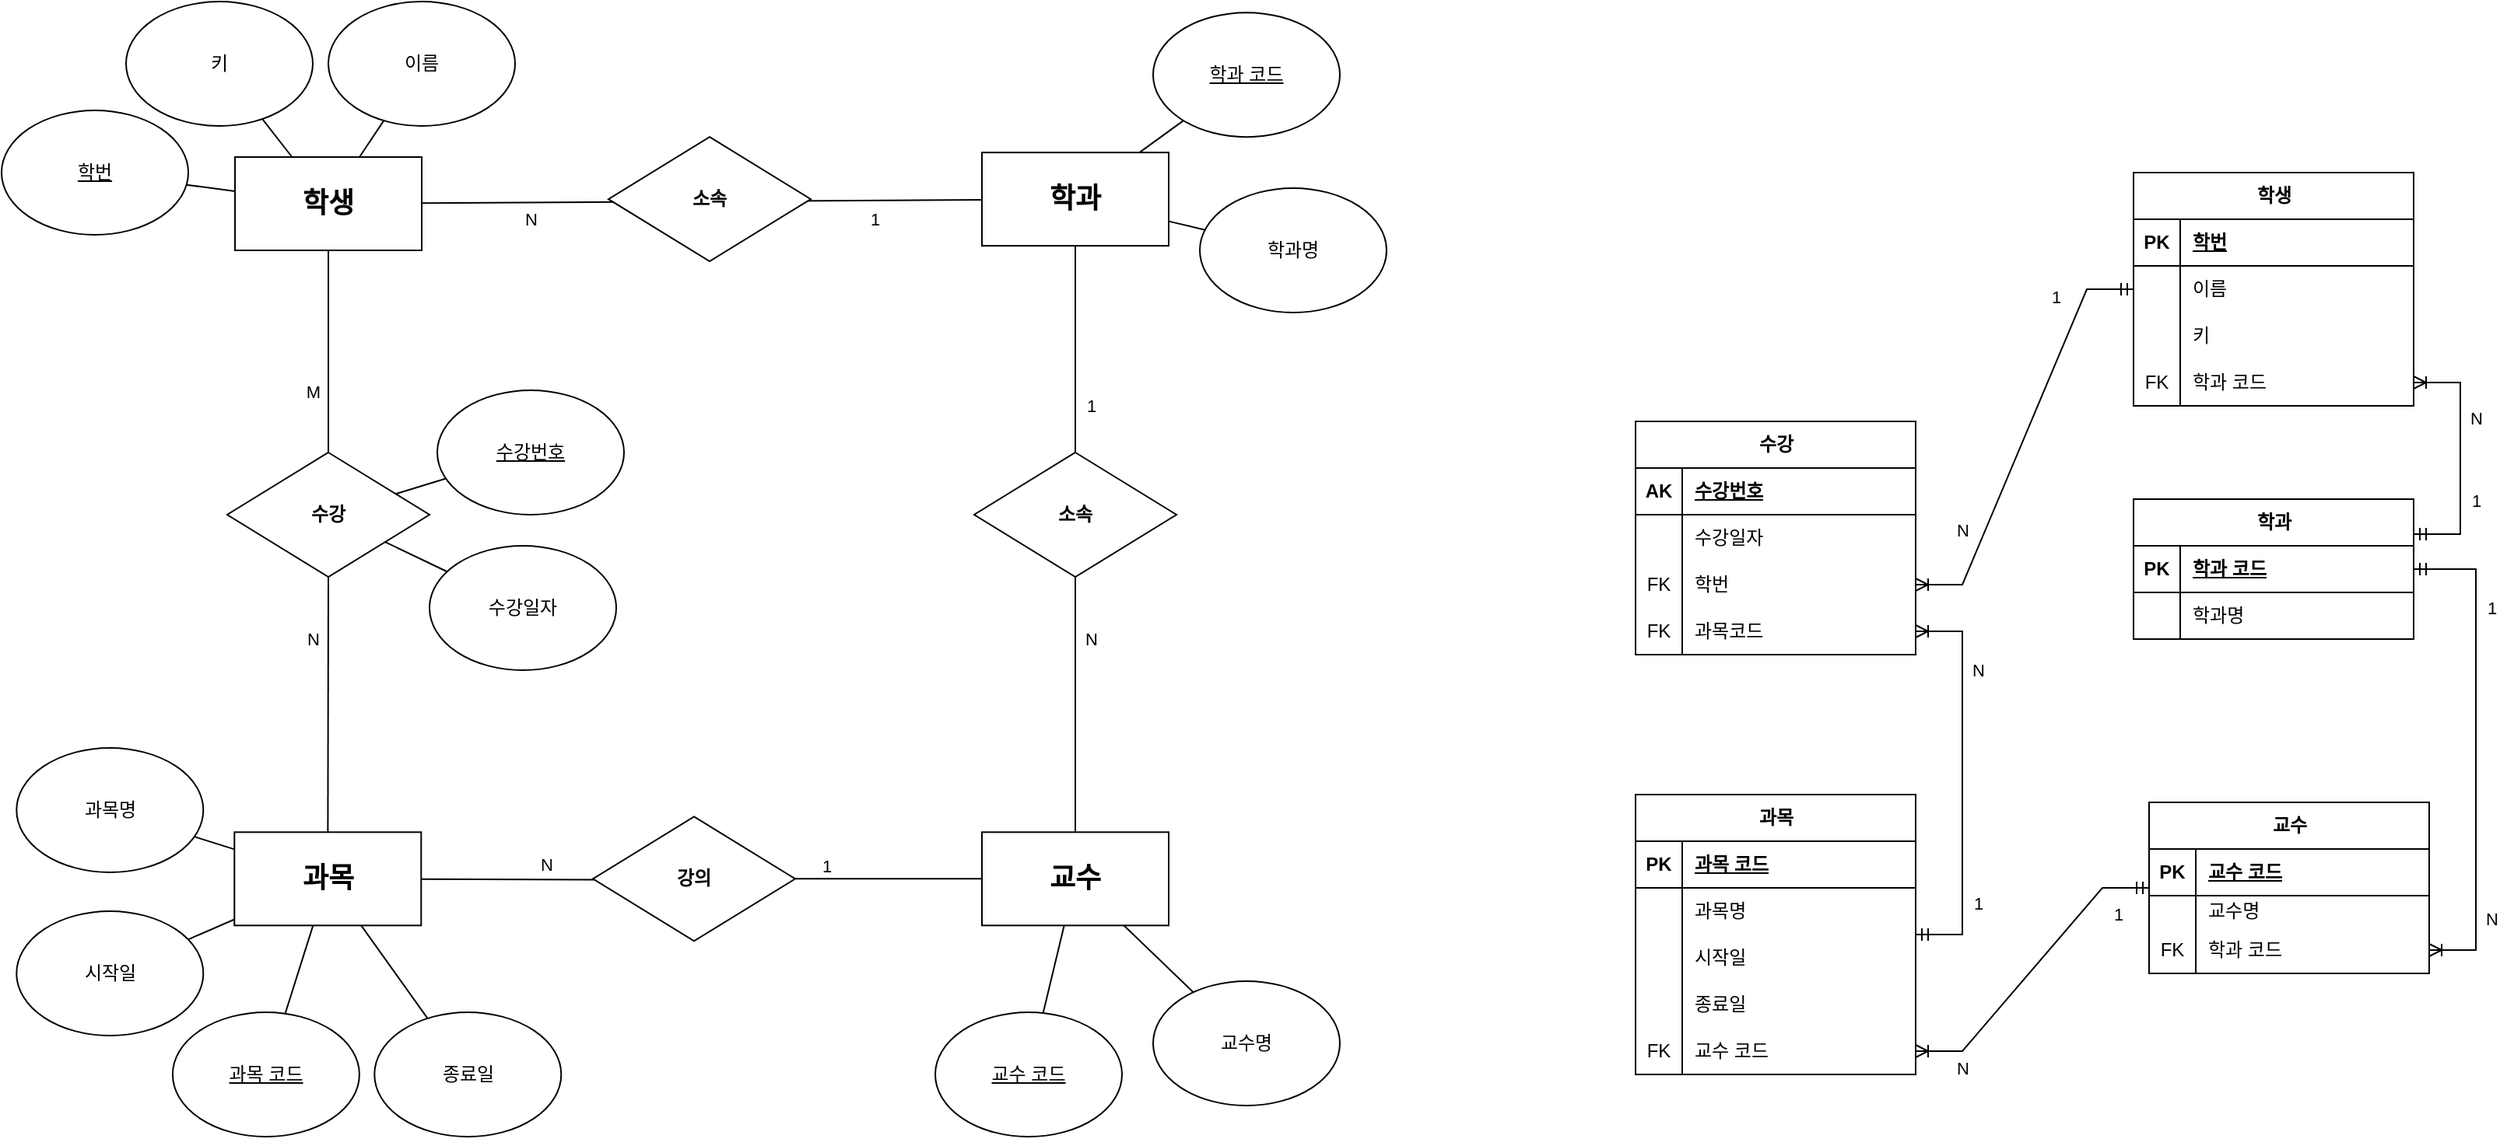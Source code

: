 <mxfile version="24.7.6">
  <diagram name="페이지-1" id="83GC1w8MgFMCjgwKVQFT">
    <mxGraphModel dx="1518" dy="624" grid="1" gridSize="10" guides="1" tooltips="1" connect="1" arrows="1" fold="1" page="1" pageScale="1" pageWidth="827" pageHeight="1169" math="0" shadow="0">
      <root>
        <mxCell id="0" />
        <mxCell id="1" parent="0" />
        <mxCell id="YH_M3BZSM9CLwfhRZ6Us-3" value="&lt;font style=&quot;font-size: 18px;&quot;&gt;&lt;b&gt;학생&lt;/b&gt;&lt;/font&gt;" style="rounded=0;whiteSpace=wrap;html=1;" vertex="1" parent="1">
          <mxGeometry x="150" y="160" width="120" height="60" as="geometry" />
        </mxCell>
        <mxCell id="YH_M3BZSM9CLwfhRZ6Us-4" value="&lt;font style=&quot;font-size: 18px;&quot;&gt;&lt;b&gt;학과&lt;/b&gt;&lt;/font&gt;" style="rounded=0;whiteSpace=wrap;html=1;" vertex="1" parent="1">
          <mxGeometry x="630" y="157.08" width="120" height="60" as="geometry" />
        </mxCell>
        <mxCell id="YH_M3BZSM9CLwfhRZ6Us-5" value="&lt;font style=&quot;font-size: 18px;&quot;&gt;&lt;b&gt;교수&lt;/b&gt;&lt;/font&gt;" style="rounded=0;whiteSpace=wrap;html=1;" vertex="1" parent="1">
          <mxGeometry x="630" y="594.17" width="120" height="60" as="geometry" />
        </mxCell>
        <mxCell id="YH_M3BZSM9CLwfhRZ6Us-6" value="&lt;font style=&quot;font-size: 18px;&quot;&gt;&lt;b&gt;과목&lt;/b&gt;&lt;/font&gt;" style="rounded=0;whiteSpace=wrap;html=1;" vertex="1" parent="1">
          <mxGeometry x="149.64" y="594.17" width="120" height="60" as="geometry" />
        </mxCell>
        <mxCell id="YH_M3BZSM9CLwfhRZ6Us-8" value="&lt;u&gt;학번&lt;/u&gt;" style="ellipse;whiteSpace=wrap;html=1;" vertex="1" parent="1">
          <mxGeometry y="130" width="120" height="80" as="geometry" />
        </mxCell>
        <mxCell id="YH_M3BZSM9CLwfhRZ6Us-9" value="이름" style="ellipse;whiteSpace=wrap;html=1;" vertex="1" parent="1">
          <mxGeometry x="210" y="60" width="120" height="80" as="geometry" />
        </mxCell>
        <mxCell id="YH_M3BZSM9CLwfhRZ6Us-10" value="키" style="ellipse;whiteSpace=wrap;html=1;" vertex="1" parent="1">
          <mxGeometry x="80" y="60" width="120" height="80" as="geometry" />
        </mxCell>
        <mxCell id="YH_M3BZSM9CLwfhRZ6Us-12" value="" style="endArrow=none;html=1;rounded=0;" edge="1" parent="1" source="YH_M3BZSM9CLwfhRZ6Us-3" target="YH_M3BZSM9CLwfhRZ6Us-10">
          <mxGeometry width="50" height="50" relative="1" as="geometry">
            <mxPoint x="380.44" y="240.47" as="sourcePoint" />
            <mxPoint x="359.563" y="150.005" as="targetPoint" />
          </mxGeometry>
        </mxCell>
        <mxCell id="YH_M3BZSM9CLwfhRZ6Us-14" value="" style="endArrow=none;html=1;rounded=0;" edge="1" parent="1" source="YH_M3BZSM9CLwfhRZ6Us-3" target="YH_M3BZSM9CLwfhRZ6Us-9">
          <mxGeometry width="50" height="50" relative="1" as="geometry">
            <mxPoint x="290" y="199" as="sourcePoint" />
            <mxPoint x="332" y="191" as="targetPoint" />
          </mxGeometry>
        </mxCell>
        <mxCell id="YH_M3BZSM9CLwfhRZ6Us-15" value="" style="endArrow=none;html=1;rounded=0;" edge="1" parent="1" source="YH_M3BZSM9CLwfhRZ6Us-3" target="YH_M3BZSM9CLwfhRZ6Us-8">
          <mxGeometry width="50" height="50" relative="1" as="geometry">
            <mxPoint x="300" y="209" as="sourcePoint" />
            <mxPoint x="342" y="201" as="targetPoint" />
          </mxGeometry>
        </mxCell>
        <mxCell id="YH_M3BZSM9CLwfhRZ6Us-16" value="학과명" style="ellipse;whiteSpace=wrap;html=1;" vertex="1" parent="1">
          <mxGeometry x="770" y="180" width="120" height="80" as="geometry" />
        </mxCell>
        <mxCell id="YH_M3BZSM9CLwfhRZ6Us-17" value="&lt;u&gt;학과 코드&lt;/u&gt;" style="ellipse;whiteSpace=wrap;html=1;" vertex="1" parent="1">
          <mxGeometry x="740" y="67.08" width="120" height="80" as="geometry" />
        </mxCell>
        <mxCell id="YH_M3BZSM9CLwfhRZ6Us-18" value="" style="endArrow=none;html=1;rounded=0;" edge="1" parent="1" source="YH_M3BZSM9CLwfhRZ6Us-4" target="YH_M3BZSM9CLwfhRZ6Us-17">
          <mxGeometry width="50" height="50" relative="1" as="geometry">
            <mxPoint x="490" y="297.08" as="sourcePoint" />
            <mxPoint x="540" y="247.08" as="targetPoint" />
          </mxGeometry>
        </mxCell>
        <mxCell id="YH_M3BZSM9CLwfhRZ6Us-19" value="" style="endArrow=none;html=1;rounded=0;" edge="1" parent="1" source="YH_M3BZSM9CLwfhRZ6Us-4" target="YH_M3BZSM9CLwfhRZ6Us-16">
          <mxGeometry width="50" height="50" relative="1" as="geometry">
            <mxPoint x="490" y="297.08" as="sourcePoint" />
            <mxPoint x="540" y="247.08" as="targetPoint" />
          </mxGeometry>
        </mxCell>
        <mxCell id="YH_M3BZSM9CLwfhRZ6Us-22" value="교수명" style="ellipse;whiteSpace=wrap;html=1;" vertex="1" parent="1">
          <mxGeometry x="740" y="690" width="120" height="80" as="geometry" />
        </mxCell>
        <mxCell id="YH_M3BZSM9CLwfhRZ6Us-23" value="&lt;u&gt;교수 코드&lt;/u&gt;" style="ellipse;whiteSpace=wrap;html=1;" vertex="1" parent="1">
          <mxGeometry x="600" y="710" width="120" height="80" as="geometry" />
        </mxCell>
        <mxCell id="YH_M3BZSM9CLwfhRZ6Us-26" value="종료일" style="ellipse;whiteSpace=wrap;html=1;" vertex="1" parent="1">
          <mxGeometry x="239.64" y="710" width="120" height="80" as="geometry" />
        </mxCell>
        <mxCell id="YH_M3BZSM9CLwfhRZ6Us-27" value="시작일" style="ellipse;whiteSpace=wrap;html=1;" vertex="1" parent="1">
          <mxGeometry x="9.64" y="645" width="120" height="80" as="geometry" />
        </mxCell>
        <mxCell id="YH_M3BZSM9CLwfhRZ6Us-28" value="&lt;u&gt;과목 코드&lt;/u&gt;" style="ellipse;whiteSpace=wrap;html=1;" vertex="1" parent="1">
          <mxGeometry x="109.95" y="710" width="120" height="80" as="geometry" />
        </mxCell>
        <mxCell id="YH_M3BZSM9CLwfhRZ6Us-29" value="과목명" style="ellipse;whiteSpace=wrap;html=1;" vertex="1" parent="1">
          <mxGeometry x="9.64" y="540" width="120" height="80" as="geometry" />
        </mxCell>
        <mxCell id="YH_M3BZSM9CLwfhRZ6Us-30" value="" style="endArrow=none;html=1;rounded=0;" edge="1" parent="1" source="YH_M3BZSM9CLwfhRZ6Us-6" target="YH_M3BZSM9CLwfhRZ6Us-28">
          <mxGeometry width="50" height="50" relative="1" as="geometry">
            <mxPoint x="65.95" y="625" as="sourcePoint" />
            <mxPoint x="115.95" y="575" as="targetPoint" />
          </mxGeometry>
        </mxCell>
        <mxCell id="YH_M3BZSM9CLwfhRZ6Us-32" value="" style="endArrow=none;html=1;rounded=0;" edge="1" parent="1" source="YH_M3BZSM9CLwfhRZ6Us-26" target="YH_M3BZSM9CLwfhRZ6Us-6">
          <mxGeometry width="50" height="50" relative="1" as="geometry">
            <mxPoint x="235.95" y="615" as="sourcePoint" />
            <mxPoint x="235.95" y="595" as="targetPoint" />
          </mxGeometry>
        </mxCell>
        <mxCell id="YH_M3BZSM9CLwfhRZ6Us-33" value="" style="endArrow=none;html=1;rounded=0;" edge="1" parent="1" source="YH_M3BZSM9CLwfhRZ6Us-27" target="YH_M3BZSM9CLwfhRZ6Us-6">
          <mxGeometry width="50" height="50" relative="1" as="geometry">
            <mxPoint x="245.95" y="625" as="sourcePoint" />
            <mxPoint x="245.95" y="605" as="targetPoint" />
          </mxGeometry>
        </mxCell>
        <mxCell id="YH_M3BZSM9CLwfhRZ6Us-34" value="" style="endArrow=none;html=1;rounded=0;" edge="1" parent="1" source="YH_M3BZSM9CLwfhRZ6Us-6" target="YH_M3BZSM9CLwfhRZ6Us-29">
          <mxGeometry width="50" height="50" relative="1" as="geometry">
            <mxPoint x="255.95" y="635" as="sourcePoint" />
            <mxPoint x="255.95" y="615" as="targetPoint" />
            <Array as="points" />
          </mxGeometry>
        </mxCell>
        <mxCell id="YH_M3BZSM9CLwfhRZ6Us-36" value="" style="endArrow=none;html=1;rounded=0;" edge="1" parent="1" source="YH_M3BZSM9CLwfhRZ6Us-22" target="YH_M3BZSM9CLwfhRZ6Us-5">
          <mxGeometry width="50" height="50" relative="1" as="geometry">
            <mxPoint x="785.69" y="744.67" as="sourcePoint" />
            <mxPoint x="748.69" y="721.67" as="targetPoint" />
          </mxGeometry>
        </mxCell>
        <mxCell id="YH_M3BZSM9CLwfhRZ6Us-37" value="" style="endArrow=none;html=1;rounded=0;" edge="1" parent="1" source="YH_M3BZSM9CLwfhRZ6Us-23" target="YH_M3BZSM9CLwfhRZ6Us-5">
          <mxGeometry width="50" height="50" relative="1" as="geometry">
            <mxPoint x="594.796" y="805.059" as="sourcePoint" />
            <mxPoint x="634.375" y="781.67" as="targetPoint" />
          </mxGeometry>
        </mxCell>
        <mxCell id="YH_M3BZSM9CLwfhRZ6Us-42" value="" style="endArrow=none;html=1;rounded=0;" edge="1" parent="1" source="YH_M3BZSM9CLwfhRZ6Us-3" target="YH_M3BZSM9CLwfhRZ6Us-4">
          <mxGeometry relative="1" as="geometry">
            <mxPoint x="390" y="210" as="sourcePoint" />
            <mxPoint x="550" y="210" as="targetPoint" />
          </mxGeometry>
        </mxCell>
        <mxCell id="YH_M3BZSM9CLwfhRZ6Us-43" value="1" style="edgeLabel;html=1;align=center;verticalAlign=middle;resizable=0;points=[];" vertex="1" connectable="0" parent="YH_M3BZSM9CLwfhRZ6Us-42">
          <mxGeometry x="0.402" y="-1" relative="1" as="geometry">
            <mxPoint x="38" y="11" as="offset" />
          </mxGeometry>
        </mxCell>
        <mxCell id="YH_M3BZSM9CLwfhRZ6Us-44" value="N" style="edgeLabel;html=1;align=center;verticalAlign=middle;resizable=0;points=[];" vertex="1" connectable="0" parent="YH_M3BZSM9CLwfhRZ6Us-42">
          <mxGeometry x="-0.483" relative="1" as="geometry">
            <mxPoint x="-23" y="11" as="offset" />
          </mxGeometry>
        </mxCell>
        <mxCell id="YH_M3BZSM9CLwfhRZ6Us-46" value="" style="endArrow=none;html=1;rounded=0;" edge="1" parent="1" source="YH_M3BZSM9CLwfhRZ6Us-76" target="YH_M3BZSM9CLwfhRZ6Us-4">
          <mxGeometry relative="1" as="geometry">
            <mxPoint x="390" y="290" as="sourcePoint" />
            <mxPoint x="550" y="290" as="targetPoint" />
          </mxGeometry>
        </mxCell>
        <mxCell id="YH_M3BZSM9CLwfhRZ6Us-48" value="1" style="edgeLabel;html=1;align=center;verticalAlign=middle;resizable=0;points=[];" vertex="1" connectable="0" parent="YH_M3BZSM9CLwfhRZ6Us-46">
          <mxGeometry x="0.521" y="-1" relative="1" as="geometry">
            <mxPoint x="9" y="71" as="offset" />
          </mxGeometry>
        </mxCell>
        <mxCell id="YH_M3BZSM9CLwfhRZ6Us-53" value="" style="endArrow=none;html=1;rounded=0;" edge="1" parent="1" source="YH_M3BZSM9CLwfhRZ6Us-77" target="YH_M3BZSM9CLwfhRZ6Us-5">
          <mxGeometry relative="1" as="geometry">
            <mxPoint x="330" y="450" as="sourcePoint" />
            <mxPoint x="490" y="450" as="targetPoint" />
          </mxGeometry>
        </mxCell>
        <mxCell id="YH_M3BZSM9CLwfhRZ6Us-54" value="N" style="edgeLabel;html=1;align=center;verticalAlign=middle;resizable=0;points=[];" vertex="1" connectable="0" parent="YH_M3BZSM9CLwfhRZ6Us-53">
          <mxGeometry x="0.664" y="1" relative="1" as="geometry">
            <mxPoint x="-260" y="-8" as="offset" />
          </mxGeometry>
        </mxCell>
        <mxCell id="YH_M3BZSM9CLwfhRZ6Us-60" value="" style="endArrow=none;html=1;rounded=0;" edge="1" parent="1" target="YH_M3BZSM9CLwfhRZ6Us-6">
          <mxGeometry relative="1" as="geometry">
            <mxPoint x="210" y="430.0" as="sourcePoint" />
            <mxPoint x="490" y="370" as="targetPoint" />
          </mxGeometry>
        </mxCell>
        <mxCell id="YH_M3BZSM9CLwfhRZ6Us-63" value="N" style="edgeLabel;html=1;align=center;verticalAlign=middle;resizable=0;points=[];" vertex="1" connectable="0" parent="YH_M3BZSM9CLwfhRZ6Us-60">
          <mxGeometry x="0.677" relative="1" as="geometry">
            <mxPoint x="-10" y="-98" as="offset" />
          </mxGeometry>
        </mxCell>
        <mxCell id="YH_M3BZSM9CLwfhRZ6Us-64" value="" style="endArrow=none;html=1;rounded=0;" edge="1" parent="1" source="YH_M3BZSM9CLwfhRZ6Us-3" target="YH_M3BZSM9CLwfhRZ6Us-75">
          <mxGeometry relative="1" as="geometry">
            <mxPoint x="210" y="220" as="sourcePoint" />
            <mxPoint x="210" y="370" as="targetPoint" />
          </mxGeometry>
        </mxCell>
        <mxCell id="YH_M3BZSM9CLwfhRZ6Us-65" value="M" style="edgeLabel;html=1;align=center;verticalAlign=middle;resizable=0;points=[];" vertex="1" connectable="0" parent="YH_M3BZSM9CLwfhRZ6Us-64">
          <mxGeometry x="-0.562" y="-2" relative="1" as="geometry">
            <mxPoint x="-8" y="62" as="offset" />
          </mxGeometry>
        </mxCell>
        <mxCell id="YH_M3BZSM9CLwfhRZ6Us-67" value="수강일자" style="ellipse;whiteSpace=wrap;html=1;" vertex="1" parent="1">
          <mxGeometry x="275" y="410" width="120" height="80" as="geometry" />
        </mxCell>
        <mxCell id="YH_M3BZSM9CLwfhRZ6Us-68" value="&lt;u&gt;수강번호&lt;/u&gt;" style="ellipse;whiteSpace=wrap;html=1;" vertex="1" parent="1">
          <mxGeometry x="280" y="310" width="120" height="80" as="geometry" />
        </mxCell>
        <mxCell id="YH_M3BZSM9CLwfhRZ6Us-69" value="" style="endArrow=none;html=1;rounded=0;" edge="1" parent="1" source="YH_M3BZSM9CLwfhRZ6Us-75" target="YH_M3BZSM9CLwfhRZ6Us-67">
          <mxGeometry relative="1" as="geometry">
            <mxPoint x="150" y="368.571" as="sourcePoint" />
            <mxPoint x="490" y="330" as="targetPoint" />
          </mxGeometry>
        </mxCell>
        <mxCell id="YH_M3BZSM9CLwfhRZ6Us-71" value="" style="endArrow=none;html=1;rounded=0;" edge="1" parent="1" source="YH_M3BZSM9CLwfhRZ6Us-75" target="YH_M3BZSM9CLwfhRZ6Us-68">
          <mxGeometry relative="1" as="geometry">
            <mxPoint x="270" y="368.571" as="sourcePoint" />
            <mxPoint x="490" y="330" as="targetPoint" />
          </mxGeometry>
        </mxCell>
        <mxCell id="YH_M3BZSM9CLwfhRZ6Us-72" value="&lt;b&gt;소속&lt;/b&gt;" style="rhombus;whiteSpace=wrap;html=1;" vertex="1" parent="1">
          <mxGeometry x="390" y="147.08" width="130" height="80" as="geometry" />
        </mxCell>
        <mxCell id="YH_M3BZSM9CLwfhRZ6Us-75" value="&lt;b&gt;수강&lt;/b&gt;" style="rhombus;whiteSpace=wrap;html=1;" vertex="1" parent="1">
          <mxGeometry x="145" y="350" width="130" height="80" as="geometry" />
        </mxCell>
        <mxCell id="YH_M3BZSM9CLwfhRZ6Us-78" value="" style="endArrow=none;html=1;rounded=0;" edge="1" parent="1" source="YH_M3BZSM9CLwfhRZ6Us-6">
          <mxGeometry relative="1" as="geometry">
            <mxPoint x="269.64" y="625" as="sourcePoint" />
            <mxPoint x="389.996" y="624.781" as="targetPoint" />
          </mxGeometry>
        </mxCell>
        <mxCell id="YH_M3BZSM9CLwfhRZ6Us-80" value="1" style="edgeLabel;html=1;align=center;verticalAlign=middle;resizable=0;points=[];" vertex="1" connectable="0" parent="YH_M3BZSM9CLwfhRZ6Us-78">
          <mxGeometry x="-0.554" y="2" relative="1" as="geometry">
            <mxPoint x="233" y="-7" as="offset" />
          </mxGeometry>
        </mxCell>
        <mxCell id="YH_M3BZSM9CLwfhRZ6Us-77" value="&lt;b&gt;강의&lt;/b&gt;" style="rhombus;whiteSpace=wrap;html=1;" vertex="1" parent="1">
          <mxGeometry x="380" y="584.17" width="130" height="80" as="geometry" />
        </mxCell>
        <mxCell id="YH_M3BZSM9CLwfhRZ6Us-81" value="" style="endArrow=none;html=1;rounded=0;" edge="1" parent="1" source="YH_M3BZSM9CLwfhRZ6Us-5" target="YH_M3BZSM9CLwfhRZ6Us-76">
          <mxGeometry relative="1" as="geometry">
            <mxPoint x="690" y="594" as="sourcePoint" />
            <mxPoint x="690" y="217" as="targetPoint" />
          </mxGeometry>
        </mxCell>
        <mxCell id="YH_M3BZSM9CLwfhRZ6Us-82" value="N" style="edgeLabel;html=1;align=center;verticalAlign=middle;resizable=0;points=[];" vertex="1" connectable="0" parent="YH_M3BZSM9CLwfhRZ6Us-81">
          <mxGeometry x="-0.573" relative="1" as="geometry">
            <mxPoint x="10" y="-89" as="offset" />
          </mxGeometry>
        </mxCell>
        <mxCell id="YH_M3BZSM9CLwfhRZ6Us-76" value="&lt;b&gt;소속&lt;/b&gt;" style="rhombus;whiteSpace=wrap;html=1;" vertex="1" parent="1">
          <mxGeometry x="625" y="350" width="130" height="80" as="geometry" />
        </mxCell>
        <mxCell id="YH_M3BZSM9CLwfhRZ6Us-84" value="학생" style="shape=table;startSize=30;container=1;collapsible=1;childLayout=tableLayout;fixedRows=1;rowLines=0;fontStyle=1;align=center;resizeLast=1;html=1;" vertex="1" parent="1">
          <mxGeometry x="1370" y="170" width="180" height="150" as="geometry" />
        </mxCell>
        <mxCell id="YH_M3BZSM9CLwfhRZ6Us-85" value="" style="shape=tableRow;horizontal=0;startSize=0;swimlaneHead=0;swimlaneBody=0;fillColor=none;collapsible=0;dropTarget=0;points=[[0,0.5],[1,0.5]];portConstraint=eastwest;top=0;left=0;right=0;bottom=1;" vertex="1" parent="YH_M3BZSM9CLwfhRZ6Us-84">
          <mxGeometry y="30" width="180" height="30" as="geometry" />
        </mxCell>
        <mxCell id="YH_M3BZSM9CLwfhRZ6Us-86" value="PK" style="shape=partialRectangle;connectable=0;fillColor=none;top=0;left=0;bottom=0;right=0;fontStyle=1;overflow=hidden;whiteSpace=wrap;html=1;" vertex="1" parent="YH_M3BZSM9CLwfhRZ6Us-85">
          <mxGeometry width="30" height="30" as="geometry">
            <mxRectangle width="30" height="30" as="alternateBounds" />
          </mxGeometry>
        </mxCell>
        <mxCell id="YH_M3BZSM9CLwfhRZ6Us-87" value="학번" style="shape=partialRectangle;connectable=0;fillColor=none;top=0;left=0;bottom=0;right=0;align=left;spacingLeft=6;fontStyle=5;overflow=hidden;whiteSpace=wrap;html=1;" vertex="1" parent="YH_M3BZSM9CLwfhRZ6Us-85">
          <mxGeometry x="30" width="150" height="30" as="geometry">
            <mxRectangle width="150" height="30" as="alternateBounds" />
          </mxGeometry>
        </mxCell>
        <mxCell id="YH_M3BZSM9CLwfhRZ6Us-88" value="" style="shape=tableRow;horizontal=0;startSize=0;swimlaneHead=0;swimlaneBody=0;fillColor=none;collapsible=0;dropTarget=0;points=[[0,0.5],[1,0.5]];portConstraint=eastwest;top=0;left=0;right=0;bottom=0;" vertex="1" parent="YH_M3BZSM9CLwfhRZ6Us-84">
          <mxGeometry y="60" width="180" height="30" as="geometry" />
        </mxCell>
        <mxCell id="YH_M3BZSM9CLwfhRZ6Us-89" value="" style="shape=partialRectangle;connectable=0;fillColor=none;top=0;left=0;bottom=0;right=0;editable=1;overflow=hidden;whiteSpace=wrap;html=1;" vertex="1" parent="YH_M3BZSM9CLwfhRZ6Us-88">
          <mxGeometry width="30" height="30" as="geometry">
            <mxRectangle width="30" height="30" as="alternateBounds" />
          </mxGeometry>
        </mxCell>
        <mxCell id="YH_M3BZSM9CLwfhRZ6Us-90" value="이름" style="shape=partialRectangle;connectable=0;fillColor=none;top=0;left=0;bottom=0;right=0;align=left;spacingLeft=6;overflow=hidden;whiteSpace=wrap;html=1;" vertex="1" parent="YH_M3BZSM9CLwfhRZ6Us-88">
          <mxGeometry x="30" width="150" height="30" as="geometry">
            <mxRectangle width="150" height="30" as="alternateBounds" />
          </mxGeometry>
        </mxCell>
        <mxCell id="YH_M3BZSM9CLwfhRZ6Us-91" value="" style="shape=tableRow;horizontal=0;startSize=0;swimlaneHead=0;swimlaneBody=0;fillColor=none;collapsible=0;dropTarget=0;points=[[0,0.5],[1,0.5]];portConstraint=eastwest;top=0;left=0;right=0;bottom=0;" vertex="1" parent="YH_M3BZSM9CLwfhRZ6Us-84">
          <mxGeometry y="90" width="180" height="30" as="geometry" />
        </mxCell>
        <mxCell id="YH_M3BZSM9CLwfhRZ6Us-92" value="" style="shape=partialRectangle;connectable=0;fillColor=none;top=0;left=0;bottom=0;right=0;editable=1;overflow=hidden;whiteSpace=wrap;html=1;" vertex="1" parent="YH_M3BZSM9CLwfhRZ6Us-91">
          <mxGeometry width="30" height="30" as="geometry">
            <mxRectangle width="30" height="30" as="alternateBounds" />
          </mxGeometry>
        </mxCell>
        <mxCell id="YH_M3BZSM9CLwfhRZ6Us-93" value="키" style="shape=partialRectangle;connectable=0;fillColor=none;top=0;left=0;bottom=0;right=0;align=left;spacingLeft=6;overflow=hidden;whiteSpace=wrap;html=1;" vertex="1" parent="YH_M3BZSM9CLwfhRZ6Us-91">
          <mxGeometry x="30" width="150" height="30" as="geometry">
            <mxRectangle width="150" height="30" as="alternateBounds" />
          </mxGeometry>
        </mxCell>
        <mxCell id="YH_M3BZSM9CLwfhRZ6Us-94" value="" style="shape=tableRow;horizontal=0;startSize=0;swimlaneHead=0;swimlaneBody=0;fillColor=none;collapsible=0;dropTarget=0;points=[[0,0.5],[1,0.5]];portConstraint=eastwest;top=0;left=0;right=0;bottom=0;" vertex="1" parent="YH_M3BZSM9CLwfhRZ6Us-84">
          <mxGeometry y="120" width="180" height="30" as="geometry" />
        </mxCell>
        <mxCell id="YH_M3BZSM9CLwfhRZ6Us-95" value="FK" style="shape=partialRectangle;connectable=0;fillColor=none;top=0;left=0;bottom=0;right=0;editable=1;overflow=hidden;whiteSpace=wrap;html=1;" vertex="1" parent="YH_M3BZSM9CLwfhRZ6Us-94">
          <mxGeometry width="30" height="30" as="geometry">
            <mxRectangle width="30" height="30" as="alternateBounds" />
          </mxGeometry>
        </mxCell>
        <mxCell id="YH_M3BZSM9CLwfhRZ6Us-96" value="학과 코드" style="shape=partialRectangle;connectable=0;fillColor=none;top=0;left=0;bottom=0;right=0;align=left;spacingLeft=6;overflow=hidden;whiteSpace=wrap;html=1;" vertex="1" parent="YH_M3BZSM9CLwfhRZ6Us-94">
          <mxGeometry x="30" width="150" height="30" as="geometry">
            <mxRectangle width="150" height="30" as="alternateBounds" />
          </mxGeometry>
        </mxCell>
        <mxCell id="YH_M3BZSM9CLwfhRZ6Us-97" value="학과" style="shape=table;startSize=30;container=1;collapsible=1;childLayout=tableLayout;fixedRows=1;rowLines=0;fontStyle=1;align=center;resizeLast=1;html=1;" vertex="1" parent="1">
          <mxGeometry x="1370" y="380" width="180" height="90" as="geometry" />
        </mxCell>
        <mxCell id="YH_M3BZSM9CLwfhRZ6Us-98" value="" style="shape=tableRow;horizontal=0;startSize=0;swimlaneHead=0;swimlaneBody=0;fillColor=none;collapsible=0;dropTarget=0;points=[[0,0.5],[1,0.5]];portConstraint=eastwest;top=0;left=0;right=0;bottom=1;" vertex="1" parent="YH_M3BZSM9CLwfhRZ6Us-97">
          <mxGeometry y="30" width="180" height="30" as="geometry" />
        </mxCell>
        <mxCell id="YH_M3BZSM9CLwfhRZ6Us-99" value="PK" style="shape=partialRectangle;connectable=0;fillColor=none;top=0;left=0;bottom=0;right=0;fontStyle=1;overflow=hidden;whiteSpace=wrap;html=1;" vertex="1" parent="YH_M3BZSM9CLwfhRZ6Us-98">
          <mxGeometry width="30" height="30" as="geometry">
            <mxRectangle width="30" height="30" as="alternateBounds" />
          </mxGeometry>
        </mxCell>
        <mxCell id="YH_M3BZSM9CLwfhRZ6Us-100" value="학과 코드" style="shape=partialRectangle;connectable=0;fillColor=none;top=0;left=0;bottom=0;right=0;align=left;spacingLeft=6;fontStyle=5;overflow=hidden;whiteSpace=wrap;html=1;" vertex="1" parent="YH_M3BZSM9CLwfhRZ6Us-98">
          <mxGeometry x="30" width="150" height="30" as="geometry">
            <mxRectangle width="150" height="30" as="alternateBounds" />
          </mxGeometry>
        </mxCell>
        <mxCell id="YH_M3BZSM9CLwfhRZ6Us-101" value="" style="shape=tableRow;horizontal=0;startSize=0;swimlaneHead=0;swimlaneBody=0;fillColor=none;collapsible=0;dropTarget=0;points=[[0,0.5],[1,0.5]];portConstraint=eastwest;top=0;left=0;right=0;bottom=0;" vertex="1" parent="YH_M3BZSM9CLwfhRZ6Us-97">
          <mxGeometry y="60" width="180" height="30" as="geometry" />
        </mxCell>
        <mxCell id="YH_M3BZSM9CLwfhRZ6Us-102" value="" style="shape=partialRectangle;connectable=0;fillColor=none;top=0;left=0;bottom=0;right=0;editable=1;overflow=hidden;whiteSpace=wrap;html=1;" vertex="1" parent="YH_M3BZSM9CLwfhRZ6Us-101">
          <mxGeometry width="30" height="30" as="geometry">
            <mxRectangle width="30" height="30" as="alternateBounds" />
          </mxGeometry>
        </mxCell>
        <mxCell id="YH_M3BZSM9CLwfhRZ6Us-103" value="학과명" style="shape=partialRectangle;connectable=0;fillColor=none;top=0;left=0;bottom=0;right=0;align=left;spacingLeft=6;overflow=hidden;whiteSpace=wrap;html=1;" vertex="1" parent="YH_M3BZSM9CLwfhRZ6Us-101">
          <mxGeometry x="30" width="150" height="30" as="geometry">
            <mxRectangle width="150" height="30" as="alternateBounds" />
          </mxGeometry>
        </mxCell>
        <mxCell id="YH_M3BZSM9CLwfhRZ6Us-110" value="교수" style="shape=table;startSize=30;container=1;collapsible=1;childLayout=tableLayout;fixedRows=1;rowLines=0;fontStyle=1;align=center;resizeLast=1;html=1;" vertex="1" parent="1">
          <mxGeometry x="1380" y="575" width="180" height="110" as="geometry" />
        </mxCell>
        <mxCell id="YH_M3BZSM9CLwfhRZ6Us-111" value="" style="shape=tableRow;horizontal=0;startSize=0;swimlaneHead=0;swimlaneBody=0;fillColor=none;collapsible=0;dropTarget=0;points=[[0,0.5],[1,0.5]];portConstraint=eastwest;top=0;left=0;right=0;bottom=1;" vertex="1" parent="YH_M3BZSM9CLwfhRZ6Us-110">
          <mxGeometry y="30" width="180" height="30" as="geometry" />
        </mxCell>
        <mxCell id="YH_M3BZSM9CLwfhRZ6Us-112" value="PK" style="shape=partialRectangle;connectable=0;fillColor=none;top=0;left=0;bottom=0;right=0;fontStyle=1;overflow=hidden;whiteSpace=wrap;html=1;" vertex="1" parent="YH_M3BZSM9CLwfhRZ6Us-111">
          <mxGeometry width="30" height="30" as="geometry">
            <mxRectangle width="30" height="30" as="alternateBounds" />
          </mxGeometry>
        </mxCell>
        <mxCell id="YH_M3BZSM9CLwfhRZ6Us-113" value="교수 코드" style="shape=partialRectangle;connectable=0;fillColor=none;top=0;left=0;bottom=0;right=0;align=left;spacingLeft=6;fontStyle=5;overflow=hidden;whiteSpace=wrap;html=1;" vertex="1" parent="YH_M3BZSM9CLwfhRZ6Us-111">
          <mxGeometry x="30" width="150" height="30" as="geometry">
            <mxRectangle width="150" height="30" as="alternateBounds" />
          </mxGeometry>
        </mxCell>
        <mxCell id="YH_M3BZSM9CLwfhRZ6Us-114" value="" style="shape=tableRow;horizontal=0;startSize=0;swimlaneHead=0;swimlaneBody=0;fillColor=none;collapsible=0;dropTarget=0;points=[[0,0.5],[1,0.5]];portConstraint=eastwest;top=0;left=0;right=0;bottom=0;" vertex="1" parent="YH_M3BZSM9CLwfhRZ6Us-110">
          <mxGeometry y="60" width="180" height="20" as="geometry" />
        </mxCell>
        <mxCell id="YH_M3BZSM9CLwfhRZ6Us-115" value="" style="shape=partialRectangle;connectable=0;fillColor=none;top=0;left=0;bottom=0;right=0;editable=1;overflow=hidden;whiteSpace=wrap;html=1;" vertex="1" parent="YH_M3BZSM9CLwfhRZ6Us-114">
          <mxGeometry width="30" height="20" as="geometry">
            <mxRectangle width="30" height="20" as="alternateBounds" />
          </mxGeometry>
        </mxCell>
        <mxCell id="YH_M3BZSM9CLwfhRZ6Us-116" value="교수명" style="shape=partialRectangle;connectable=0;fillColor=none;top=0;left=0;bottom=0;right=0;align=left;spacingLeft=6;overflow=hidden;whiteSpace=wrap;html=1;" vertex="1" parent="YH_M3BZSM9CLwfhRZ6Us-114">
          <mxGeometry x="30" width="150" height="20" as="geometry">
            <mxRectangle width="150" height="20" as="alternateBounds" />
          </mxGeometry>
        </mxCell>
        <mxCell id="YH_M3BZSM9CLwfhRZ6Us-117" value="" style="shape=tableRow;horizontal=0;startSize=0;swimlaneHead=0;swimlaneBody=0;fillColor=none;collapsible=0;dropTarget=0;points=[[0,0.5],[1,0.5]];portConstraint=eastwest;top=0;left=0;right=0;bottom=0;" vertex="1" parent="YH_M3BZSM9CLwfhRZ6Us-110">
          <mxGeometry y="80" width="180" height="30" as="geometry" />
        </mxCell>
        <mxCell id="YH_M3BZSM9CLwfhRZ6Us-118" value="FK" style="shape=partialRectangle;connectable=0;fillColor=none;top=0;left=0;bottom=0;right=0;editable=1;overflow=hidden;whiteSpace=wrap;html=1;" vertex="1" parent="YH_M3BZSM9CLwfhRZ6Us-117">
          <mxGeometry width="30" height="30" as="geometry">
            <mxRectangle width="30" height="30" as="alternateBounds" />
          </mxGeometry>
        </mxCell>
        <mxCell id="YH_M3BZSM9CLwfhRZ6Us-119" value="학과 코드" style="shape=partialRectangle;connectable=0;fillColor=none;top=0;left=0;bottom=0;right=0;align=left;spacingLeft=6;overflow=hidden;whiteSpace=wrap;html=1;" vertex="1" parent="YH_M3BZSM9CLwfhRZ6Us-117">
          <mxGeometry x="30" width="150" height="30" as="geometry">
            <mxRectangle width="150" height="30" as="alternateBounds" />
          </mxGeometry>
        </mxCell>
        <mxCell id="YH_M3BZSM9CLwfhRZ6Us-123" value="과목" style="shape=table;startSize=30;container=1;collapsible=1;childLayout=tableLayout;fixedRows=1;rowLines=0;fontStyle=1;align=center;resizeLast=1;html=1;" vertex="1" parent="1">
          <mxGeometry x="1050" y="570" width="180" height="180" as="geometry" />
        </mxCell>
        <mxCell id="YH_M3BZSM9CLwfhRZ6Us-124" value="" style="shape=tableRow;horizontal=0;startSize=0;swimlaneHead=0;swimlaneBody=0;fillColor=none;collapsible=0;dropTarget=0;points=[[0,0.5],[1,0.5]];portConstraint=eastwest;top=0;left=0;right=0;bottom=1;" vertex="1" parent="YH_M3BZSM9CLwfhRZ6Us-123">
          <mxGeometry y="30" width="180" height="30" as="geometry" />
        </mxCell>
        <mxCell id="YH_M3BZSM9CLwfhRZ6Us-125" value="PK" style="shape=partialRectangle;connectable=0;fillColor=none;top=0;left=0;bottom=0;right=0;fontStyle=1;overflow=hidden;whiteSpace=wrap;html=1;" vertex="1" parent="YH_M3BZSM9CLwfhRZ6Us-124">
          <mxGeometry width="30" height="30" as="geometry">
            <mxRectangle width="30" height="30" as="alternateBounds" />
          </mxGeometry>
        </mxCell>
        <mxCell id="YH_M3BZSM9CLwfhRZ6Us-126" value="과목 코드" style="shape=partialRectangle;connectable=0;fillColor=none;top=0;left=0;bottom=0;right=0;align=left;spacingLeft=6;fontStyle=5;overflow=hidden;whiteSpace=wrap;html=1;" vertex="1" parent="YH_M3BZSM9CLwfhRZ6Us-124">
          <mxGeometry x="30" width="150" height="30" as="geometry">
            <mxRectangle width="150" height="30" as="alternateBounds" />
          </mxGeometry>
        </mxCell>
        <mxCell id="YH_M3BZSM9CLwfhRZ6Us-127" value="" style="shape=tableRow;horizontal=0;startSize=0;swimlaneHead=0;swimlaneBody=0;fillColor=none;collapsible=0;dropTarget=0;points=[[0,0.5],[1,0.5]];portConstraint=eastwest;top=0;left=0;right=0;bottom=0;" vertex="1" parent="YH_M3BZSM9CLwfhRZ6Us-123">
          <mxGeometry y="60" width="180" height="30" as="geometry" />
        </mxCell>
        <mxCell id="YH_M3BZSM9CLwfhRZ6Us-128" value="" style="shape=partialRectangle;connectable=0;fillColor=none;top=0;left=0;bottom=0;right=0;editable=1;overflow=hidden;whiteSpace=wrap;html=1;" vertex="1" parent="YH_M3BZSM9CLwfhRZ6Us-127">
          <mxGeometry width="30" height="30" as="geometry">
            <mxRectangle width="30" height="30" as="alternateBounds" />
          </mxGeometry>
        </mxCell>
        <mxCell id="YH_M3BZSM9CLwfhRZ6Us-129" value="과목명" style="shape=partialRectangle;connectable=0;fillColor=none;top=0;left=0;bottom=0;right=0;align=left;spacingLeft=6;overflow=hidden;whiteSpace=wrap;html=1;" vertex="1" parent="YH_M3BZSM9CLwfhRZ6Us-127">
          <mxGeometry x="30" width="150" height="30" as="geometry">
            <mxRectangle width="150" height="30" as="alternateBounds" />
          </mxGeometry>
        </mxCell>
        <mxCell id="YH_M3BZSM9CLwfhRZ6Us-130" value="" style="shape=tableRow;horizontal=0;startSize=0;swimlaneHead=0;swimlaneBody=0;fillColor=none;collapsible=0;dropTarget=0;points=[[0,0.5],[1,0.5]];portConstraint=eastwest;top=0;left=0;right=0;bottom=0;" vertex="1" parent="YH_M3BZSM9CLwfhRZ6Us-123">
          <mxGeometry y="90" width="180" height="30" as="geometry" />
        </mxCell>
        <mxCell id="YH_M3BZSM9CLwfhRZ6Us-131" value="" style="shape=partialRectangle;connectable=0;fillColor=none;top=0;left=0;bottom=0;right=0;editable=1;overflow=hidden;whiteSpace=wrap;html=1;" vertex="1" parent="YH_M3BZSM9CLwfhRZ6Us-130">
          <mxGeometry width="30" height="30" as="geometry">
            <mxRectangle width="30" height="30" as="alternateBounds" />
          </mxGeometry>
        </mxCell>
        <mxCell id="YH_M3BZSM9CLwfhRZ6Us-132" value="시작일" style="shape=partialRectangle;connectable=0;fillColor=none;top=0;left=0;bottom=0;right=0;align=left;spacingLeft=6;overflow=hidden;whiteSpace=wrap;html=1;" vertex="1" parent="YH_M3BZSM9CLwfhRZ6Us-130">
          <mxGeometry x="30" width="150" height="30" as="geometry">
            <mxRectangle width="150" height="30" as="alternateBounds" />
          </mxGeometry>
        </mxCell>
        <mxCell id="YH_M3BZSM9CLwfhRZ6Us-133" value="" style="shape=tableRow;horizontal=0;startSize=0;swimlaneHead=0;swimlaneBody=0;fillColor=none;collapsible=0;dropTarget=0;points=[[0,0.5],[1,0.5]];portConstraint=eastwest;top=0;left=0;right=0;bottom=0;" vertex="1" parent="YH_M3BZSM9CLwfhRZ6Us-123">
          <mxGeometry y="120" width="180" height="30" as="geometry" />
        </mxCell>
        <mxCell id="YH_M3BZSM9CLwfhRZ6Us-134" value="" style="shape=partialRectangle;connectable=0;fillColor=none;top=0;left=0;bottom=0;right=0;editable=1;overflow=hidden;whiteSpace=wrap;html=1;" vertex="1" parent="YH_M3BZSM9CLwfhRZ6Us-133">
          <mxGeometry width="30" height="30" as="geometry">
            <mxRectangle width="30" height="30" as="alternateBounds" />
          </mxGeometry>
        </mxCell>
        <mxCell id="YH_M3BZSM9CLwfhRZ6Us-135" value="종료일" style="shape=partialRectangle;connectable=0;fillColor=none;top=0;left=0;bottom=0;right=0;align=left;spacingLeft=6;overflow=hidden;whiteSpace=wrap;html=1;" vertex="1" parent="YH_M3BZSM9CLwfhRZ6Us-133">
          <mxGeometry x="30" width="150" height="30" as="geometry">
            <mxRectangle width="150" height="30" as="alternateBounds" />
          </mxGeometry>
        </mxCell>
        <mxCell id="YH_M3BZSM9CLwfhRZ6Us-168" value="" style="shape=tableRow;horizontal=0;startSize=0;swimlaneHead=0;swimlaneBody=0;fillColor=none;collapsible=0;dropTarget=0;points=[[0,0.5],[1,0.5]];portConstraint=eastwest;top=0;left=0;right=0;bottom=0;" vertex="1" parent="YH_M3BZSM9CLwfhRZ6Us-123">
          <mxGeometry y="150" width="180" height="30" as="geometry" />
        </mxCell>
        <mxCell id="YH_M3BZSM9CLwfhRZ6Us-169" value="FK" style="shape=partialRectangle;connectable=0;fillColor=none;top=0;left=0;bottom=0;right=0;editable=1;overflow=hidden;whiteSpace=wrap;html=1;" vertex="1" parent="YH_M3BZSM9CLwfhRZ6Us-168">
          <mxGeometry width="30" height="30" as="geometry">
            <mxRectangle width="30" height="30" as="alternateBounds" />
          </mxGeometry>
        </mxCell>
        <mxCell id="YH_M3BZSM9CLwfhRZ6Us-170" value="교수 코드" style="shape=partialRectangle;connectable=0;fillColor=none;top=0;left=0;bottom=0;right=0;align=left;spacingLeft=6;overflow=hidden;whiteSpace=wrap;html=1;" vertex="1" parent="YH_M3BZSM9CLwfhRZ6Us-168">
          <mxGeometry x="30" width="150" height="30" as="geometry">
            <mxRectangle width="150" height="30" as="alternateBounds" />
          </mxGeometry>
        </mxCell>
        <mxCell id="YH_M3BZSM9CLwfhRZ6Us-136" value="수강" style="shape=table;startSize=30;container=1;collapsible=1;childLayout=tableLayout;fixedRows=1;rowLines=0;fontStyle=1;align=center;resizeLast=1;html=1;" vertex="1" parent="1">
          <mxGeometry x="1050" y="330" width="180" height="150" as="geometry" />
        </mxCell>
        <mxCell id="YH_M3BZSM9CLwfhRZ6Us-137" value="" style="shape=tableRow;horizontal=0;startSize=0;swimlaneHead=0;swimlaneBody=0;fillColor=none;collapsible=0;dropTarget=0;points=[[0,0.5],[1,0.5]];portConstraint=eastwest;top=0;left=0;right=0;bottom=1;" vertex="1" parent="YH_M3BZSM9CLwfhRZ6Us-136">
          <mxGeometry y="30" width="180" height="30" as="geometry" />
        </mxCell>
        <mxCell id="YH_M3BZSM9CLwfhRZ6Us-138" value="AK" style="shape=partialRectangle;connectable=0;fillColor=none;top=0;left=0;bottom=0;right=0;fontStyle=1;overflow=hidden;whiteSpace=wrap;html=1;" vertex="1" parent="YH_M3BZSM9CLwfhRZ6Us-137">
          <mxGeometry width="30" height="30" as="geometry">
            <mxRectangle width="30" height="30" as="alternateBounds" />
          </mxGeometry>
        </mxCell>
        <mxCell id="YH_M3BZSM9CLwfhRZ6Us-139" value="수강번호" style="shape=partialRectangle;connectable=0;fillColor=none;top=0;left=0;bottom=0;right=0;align=left;spacingLeft=6;fontStyle=5;overflow=hidden;whiteSpace=wrap;html=1;" vertex="1" parent="YH_M3BZSM9CLwfhRZ6Us-137">
          <mxGeometry x="30" width="150" height="30" as="geometry">
            <mxRectangle width="150" height="30" as="alternateBounds" />
          </mxGeometry>
        </mxCell>
        <mxCell id="YH_M3BZSM9CLwfhRZ6Us-140" value="" style="shape=tableRow;horizontal=0;startSize=0;swimlaneHead=0;swimlaneBody=0;fillColor=none;collapsible=0;dropTarget=0;points=[[0,0.5],[1,0.5]];portConstraint=eastwest;top=0;left=0;right=0;bottom=0;" vertex="1" parent="YH_M3BZSM9CLwfhRZ6Us-136">
          <mxGeometry y="60" width="180" height="30" as="geometry" />
        </mxCell>
        <mxCell id="YH_M3BZSM9CLwfhRZ6Us-141" value="" style="shape=partialRectangle;connectable=0;fillColor=none;top=0;left=0;bottom=0;right=0;editable=1;overflow=hidden;whiteSpace=wrap;html=1;" vertex="1" parent="YH_M3BZSM9CLwfhRZ6Us-140">
          <mxGeometry width="30" height="30" as="geometry">
            <mxRectangle width="30" height="30" as="alternateBounds" />
          </mxGeometry>
        </mxCell>
        <mxCell id="YH_M3BZSM9CLwfhRZ6Us-142" value="수강일자" style="shape=partialRectangle;connectable=0;fillColor=none;top=0;left=0;bottom=0;right=0;align=left;spacingLeft=6;overflow=hidden;whiteSpace=wrap;html=1;" vertex="1" parent="YH_M3BZSM9CLwfhRZ6Us-140">
          <mxGeometry x="30" width="150" height="30" as="geometry">
            <mxRectangle width="150" height="30" as="alternateBounds" />
          </mxGeometry>
        </mxCell>
        <mxCell id="YH_M3BZSM9CLwfhRZ6Us-146" value="" style="shape=tableRow;horizontal=0;startSize=0;swimlaneHead=0;swimlaneBody=0;fillColor=none;collapsible=0;dropTarget=0;points=[[0,0.5],[1,0.5]];portConstraint=eastwest;top=0;left=0;right=0;bottom=0;" vertex="1" parent="YH_M3BZSM9CLwfhRZ6Us-136">
          <mxGeometry y="90" width="180" height="30" as="geometry" />
        </mxCell>
        <mxCell id="YH_M3BZSM9CLwfhRZ6Us-147" value="FK" style="shape=partialRectangle;connectable=0;fillColor=none;top=0;left=0;bottom=0;right=0;editable=1;overflow=hidden;whiteSpace=wrap;html=1;" vertex="1" parent="YH_M3BZSM9CLwfhRZ6Us-146">
          <mxGeometry width="30" height="30" as="geometry">
            <mxRectangle width="30" height="30" as="alternateBounds" />
          </mxGeometry>
        </mxCell>
        <mxCell id="YH_M3BZSM9CLwfhRZ6Us-148" value="학번" style="shape=partialRectangle;connectable=0;fillColor=none;top=0;left=0;bottom=0;right=0;align=left;spacingLeft=6;overflow=hidden;whiteSpace=wrap;html=1;" vertex="1" parent="YH_M3BZSM9CLwfhRZ6Us-146">
          <mxGeometry x="30" width="150" height="30" as="geometry">
            <mxRectangle width="150" height="30" as="alternateBounds" />
          </mxGeometry>
        </mxCell>
        <mxCell id="YH_M3BZSM9CLwfhRZ6Us-150" value="" style="shape=tableRow;horizontal=0;startSize=0;swimlaneHead=0;swimlaneBody=0;fillColor=none;collapsible=0;dropTarget=0;points=[[0,0.5],[1,0.5]];portConstraint=eastwest;top=0;left=0;right=0;bottom=0;" vertex="1" parent="YH_M3BZSM9CLwfhRZ6Us-136">
          <mxGeometry y="120" width="180" height="30" as="geometry" />
        </mxCell>
        <mxCell id="YH_M3BZSM9CLwfhRZ6Us-151" value="FK" style="shape=partialRectangle;connectable=0;fillColor=none;top=0;left=0;bottom=0;right=0;editable=1;overflow=hidden;whiteSpace=wrap;html=1;" vertex="1" parent="YH_M3BZSM9CLwfhRZ6Us-150">
          <mxGeometry width="30" height="30" as="geometry">
            <mxRectangle width="30" height="30" as="alternateBounds" />
          </mxGeometry>
        </mxCell>
        <mxCell id="YH_M3BZSM9CLwfhRZ6Us-152" value="과목코드" style="shape=partialRectangle;connectable=0;fillColor=none;top=0;left=0;bottom=0;right=0;align=left;spacingLeft=6;overflow=hidden;whiteSpace=wrap;html=1;" vertex="1" parent="YH_M3BZSM9CLwfhRZ6Us-150">
          <mxGeometry x="30" width="150" height="30" as="geometry">
            <mxRectangle width="150" height="30" as="alternateBounds" />
          </mxGeometry>
        </mxCell>
        <mxCell id="YH_M3BZSM9CLwfhRZ6Us-153" value="" style="edgeStyle=entityRelationEdgeStyle;fontSize=12;html=1;endArrow=ERoneToMany;startArrow=ERmandOne;rounded=0;" edge="1" parent="1" source="YH_M3BZSM9CLwfhRZ6Us-84" target="YH_M3BZSM9CLwfhRZ6Us-146">
          <mxGeometry width="100" height="100" relative="1" as="geometry">
            <mxPoint x="1390" y="410" as="sourcePoint" />
            <mxPoint x="1390" y="145" as="targetPoint" />
          </mxGeometry>
        </mxCell>
        <mxCell id="YH_M3BZSM9CLwfhRZ6Us-173" value="1" style="edgeLabel;html=1;align=center;verticalAlign=middle;resizable=0;points=[];" vertex="1" connectable="0" parent="YH_M3BZSM9CLwfhRZ6Us-153">
          <mxGeometry x="-0.578" y="2" relative="1" as="geometry">
            <mxPoint x="-12" y="-20" as="offset" />
          </mxGeometry>
        </mxCell>
        <mxCell id="YH_M3BZSM9CLwfhRZ6Us-174" value="N" style="edgeLabel;html=1;align=center;verticalAlign=middle;resizable=0;points=[];" vertex="1" connectable="0" parent="YH_M3BZSM9CLwfhRZ6Us-153">
          <mxGeometry x="0.66" relative="1" as="geometry">
            <mxPoint x="-6" y="-21" as="offset" />
          </mxGeometry>
        </mxCell>
        <mxCell id="YH_M3BZSM9CLwfhRZ6Us-157" value="" style="edgeStyle=entityRelationEdgeStyle;fontSize=12;html=1;endArrow=ERoneToMany;startArrow=ERmandOne;rounded=0;" edge="1" parent="1" source="YH_M3BZSM9CLwfhRZ6Us-97" target="YH_M3BZSM9CLwfhRZ6Us-117">
          <mxGeometry width="100" height="100" relative="1" as="geometry">
            <mxPoint x="1540" y="200" as="sourcePoint" />
            <mxPoint x="1080" y="300" as="targetPoint" />
          </mxGeometry>
        </mxCell>
        <mxCell id="YH_M3BZSM9CLwfhRZ6Us-158" value="N" style="edgeLabel;html=1;align=center;verticalAlign=middle;resizable=0;points=[];" vertex="1" connectable="0" parent="YH_M3BZSM9CLwfhRZ6Us-157">
          <mxGeometry x="0.703" y="1" relative="1" as="geometry">
            <mxPoint x="9" y="-3" as="offset" />
          </mxGeometry>
        </mxCell>
        <mxCell id="YH_M3BZSM9CLwfhRZ6Us-159" value="1" style="edgeLabel;html=1;align=center;verticalAlign=middle;resizable=0;points=[];" vertex="1" connectable="0" parent="YH_M3BZSM9CLwfhRZ6Us-157">
          <mxGeometry x="-0.812" relative="1" as="geometry">
            <mxPoint x="20" y="25" as="offset" />
          </mxGeometry>
        </mxCell>
        <mxCell id="YH_M3BZSM9CLwfhRZ6Us-161" value="" style="edgeStyle=entityRelationEdgeStyle;fontSize=12;html=1;endArrow=ERoneToMany;startArrow=ERmandOne;rounded=0;" edge="1" parent="1" source="YH_M3BZSM9CLwfhRZ6Us-110" target="YH_M3BZSM9CLwfhRZ6Us-168">
          <mxGeometry width="100" height="100" relative="1" as="geometry">
            <mxPoint x="1380" y="700" as="sourcePoint" />
            <mxPoint x="1360" y="435" as="targetPoint" />
            <Array as="points">
              <mxPoint x="1310" y="690" />
              <mxPoint x="1290" y="520" />
              <mxPoint x="1310" y="560" />
              <mxPoint x="1320" y="640" />
            </Array>
          </mxGeometry>
        </mxCell>
        <mxCell id="YH_M3BZSM9CLwfhRZ6Us-162" value="1" style="edgeLabel;html=1;align=center;verticalAlign=middle;resizable=0;points=[];" vertex="1" connectable="0" parent="YH_M3BZSM9CLwfhRZ6Us-161">
          <mxGeometry x="-0.911" y="1" relative="1" as="geometry">
            <mxPoint x="-11" y="16" as="offset" />
          </mxGeometry>
        </mxCell>
        <mxCell id="YH_M3BZSM9CLwfhRZ6Us-163" value="N" style="edgeLabel;html=1;align=center;verticalAlign=middle;resizable=0;points=[];" vertex="1" connectable="0" parent="YH_M3BZSM9CLwfhRZ6Us-161">
          <mxGeometry x="0.703" y="-2" relative="1" as="geometry">
            <mxPoint y="13" as="offset" />
          </mxGeometry>
        </mxCell>
        <mxCell id="YH_M3BZSM9CLwfhRZ6Us-154" value="" style="edgeStyle=entityRelationEdgeStyle;fontSize=12;html=1;endArrow=ERoneToMany;startArrow=ERmandOne;rounded=0;" edge="1" parent="1" source="YH_M3BZSM9CLwfhRZ6Us-123" target="YH_M3BZSM9CLwfhRZ6Us-150">
          <mxGeometry width="100" height="100" relative="1" as="geometry">
            <mxPoint x="1290" y="670" as="sourcePoint" />
            <mxPoint x="1290" y="430" as="targetPoint" />
          </mxGeometry>
        </mxCell>
        <mxCell id="YH_M3BZSM9CLwfhRZ6Us-175" value="N" style="edgeLabel;html=1;align=center;verticalAlign=middle;resizable=0;points=[];" vertex="1" connectable="0" parent="YH_M3BZSM9CLwfhRZ6Us-154">
          <mxGeometry x="0.625" y="-1" relative="1" as="geometry">
            <mxPoint x="9" y="7" as="offset" />
          </mxGeometry>
        </mxCell>
        <mxCell id="YH_M3BZSM9CLwfhRZ6Us-176" value="1" style="edgeLabel;html=1;align=center;verticalAlign=middle;resizable=0;points=[];" vertex="1" connectable="0" parent="YH_M3BZSM9CLwfhRZ6Us-154">
          <mxGeometry x="-0.799" y="3" relative="1" as="geometry">
            <mxPoint x="14" y="-17" as="offset" />
          </mxGeometry>
        </mxCell>
        <mxCell id="YH_M3BZSM9CLwfhRZ6Us-172" value="" style="edgeStyle=entityRelationEdgeStyle;fontSize=12;html=1;endArrow=ERoneToMany;startArrow=ERmandOne;rounded=0;exitX=1;exitY=0.25;exitDx=0;exitDy=0;" edge="1" parent="1" source="YH_M3BZSM9CLwfhRZ6Us-97" target="YH_M3BZSM9CLwfhRZ6Us-94">
          <mxGeometry width="100" height="100" relative="1" as="geometry">
            <mxPoint x="1230" y="320" as="sourcePoint" />
            <mxPoint x="1330" y="220" as="targetPoint" />
            <Array as="points">
              <mxPoint x="1480" y="180" />
              <mxPoint x="1600" y="320" />
            </Array>
          </mxGeometry>
        </mxCell>
        <mxCell id="YH_M3BZSM9CLwfhRZ6Us-177" value="1" style="edgeLabel;html=1;align=center;verticalAlign=middle;resizable=0;points=[];" vertex="1" connectable="0" parent="YH_M3BZSM9CLwfhRZ6Us-172">
          <mxGeometry x="-0.394" relative="1" as="geometry">
            <mxPoint x="10" y="-4" as="offset" />
          </mxGeometry>
        </mxCell>
        <mxCell id="YH_M3BZSM9CLwfhRZ6Us-178" value="N" style="edgeLabel;html=1;align=center;verticalAlign=middle;resizable=0;points=[];" vertex="1" connectable="0" parent="YH_M3BZSM9CLwfhRZ6Us-172">
          <mxGeometry x="0.33" y="-2" relative="1" as="geometry">
            <mxPoint x="8" as="offset" />
          </mxGeometry>
        </mxCell>
      </root>
    </mxGraphModel>
  </diagram>
</mxfile>

